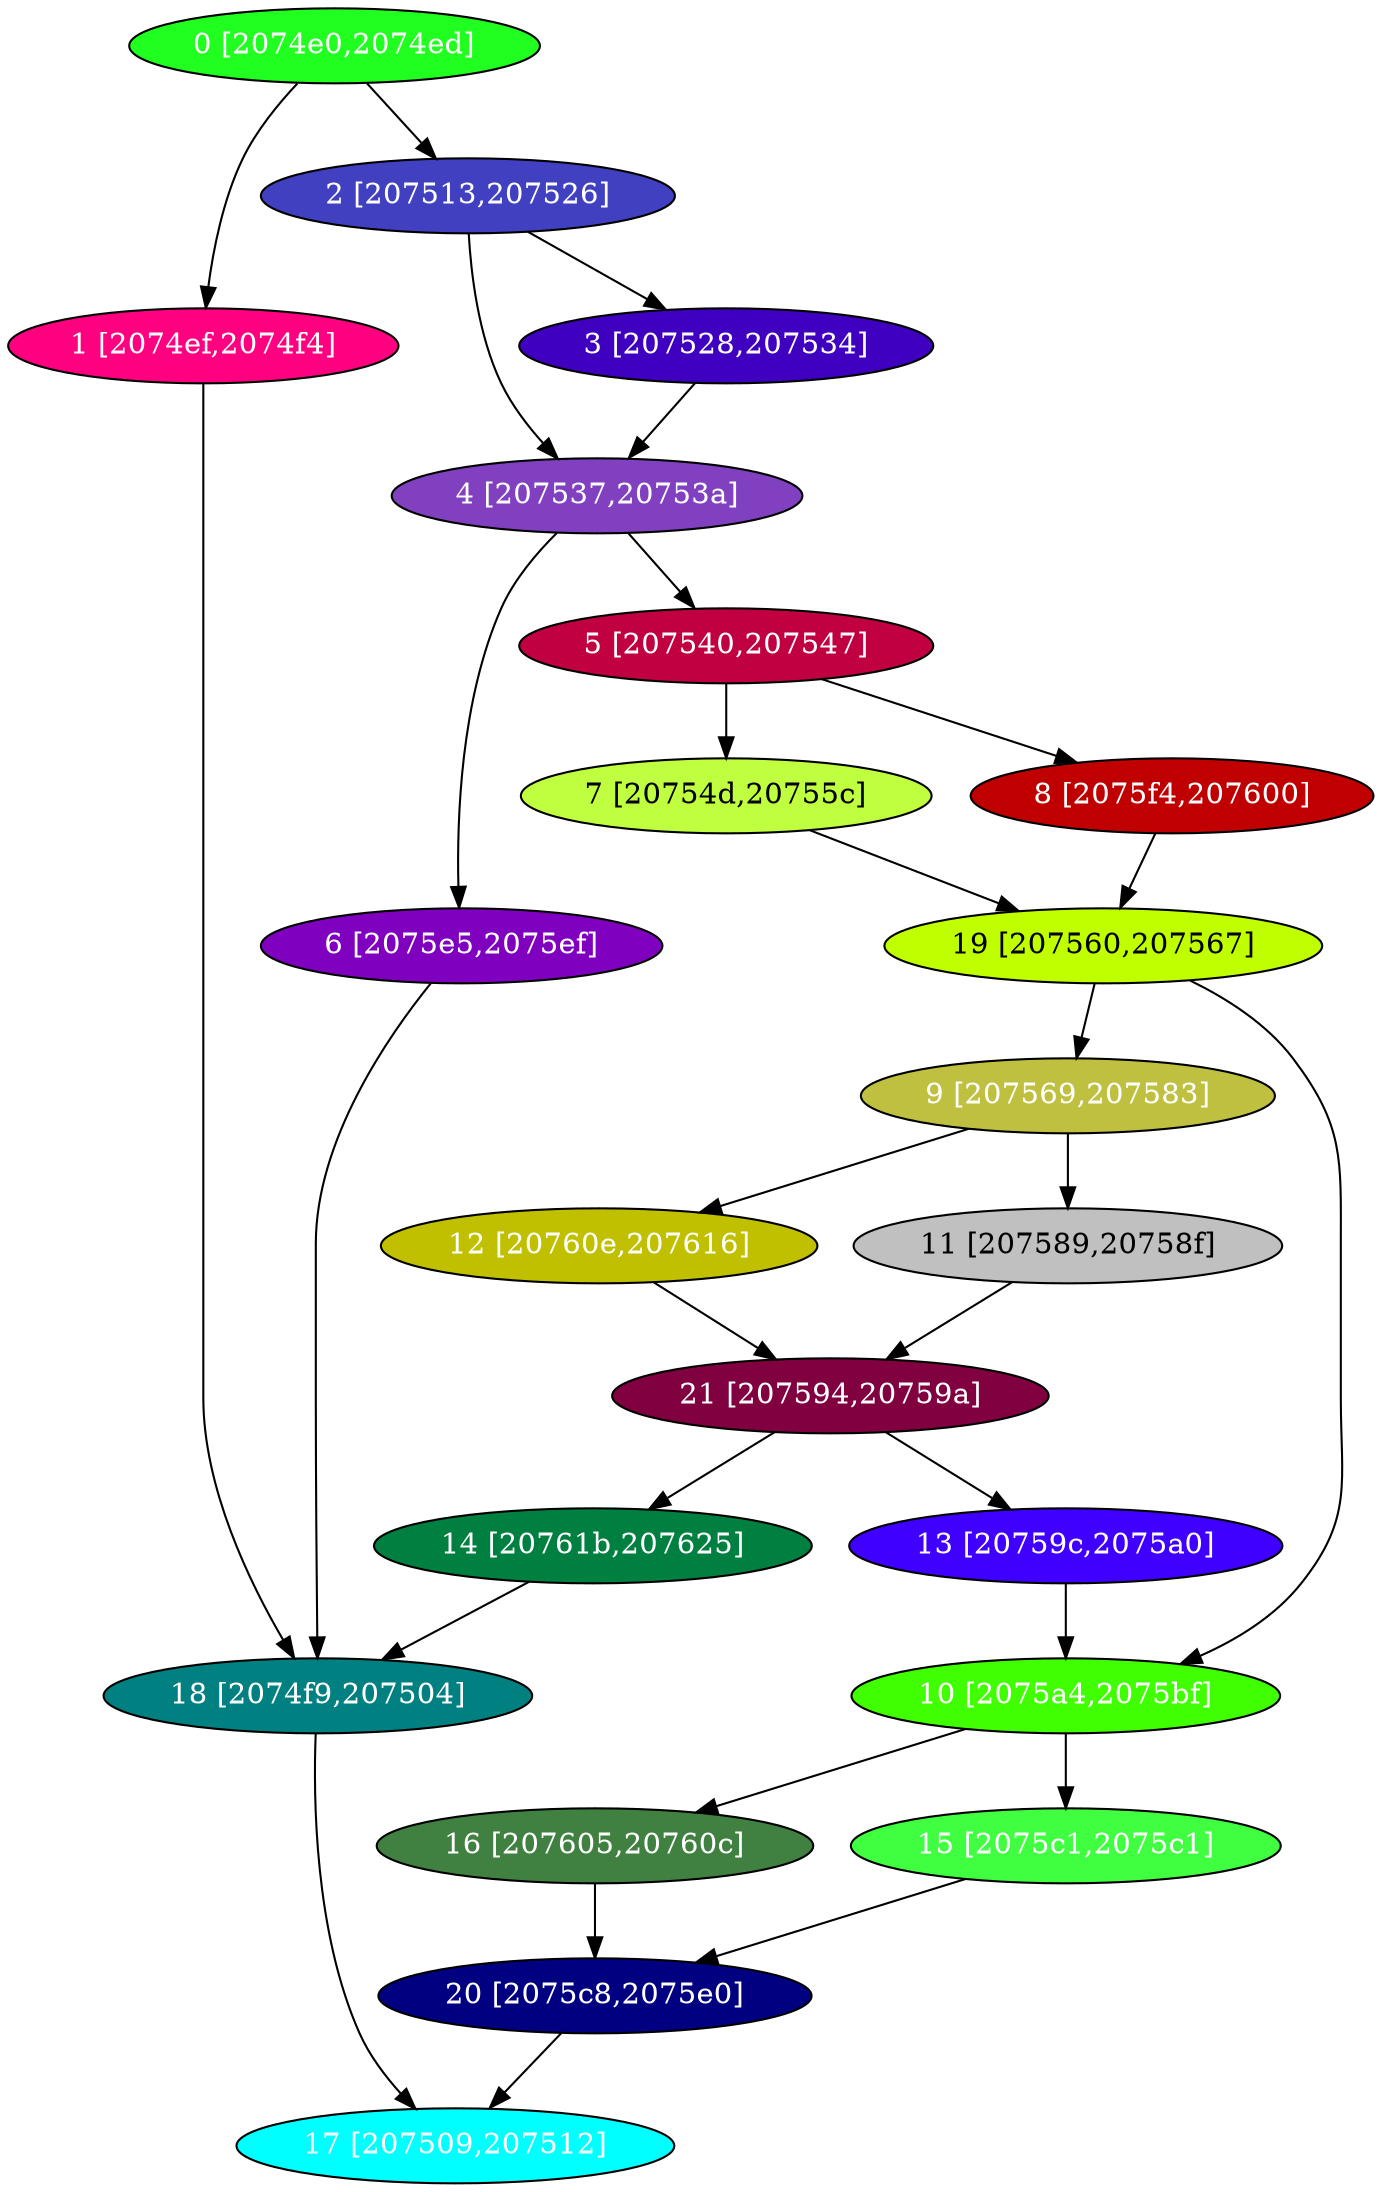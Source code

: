 diGraph libnss3{
	libnss3_0  [style=filled fillcolor="#20FF20" fontcolor="#ffffff" shape=oval label="0 [2074e0,2074ed]"]
	libnss3_1  [style=filled fillcolor="#FF0080" fontcolor="#ffffff" shape=oval label="1 [2074ef,2074f4]"]
	libnss3_2  [style=filled fillcolor="#4040C0" fontcolor="#ffffff" shape=oval label="2 [207513,207526]"]
	libnss3_3  [style=filled fillcolor="#4000C0" fontcolor="#ffffff" shape=oval label="3 [207528,207534]"]
	libnss3_4  [style=filled fillcolor="#8040C0" fontcolor="#ffffff" shape=oval label="4 [207537,20753a]"]
	libnss3_5  [style=filled fillcolor="#C00040" fontcolor="#ffffff" shape=oval label="5 [207540,207547]"]
	libnss3_6  [style=filled fillcolor="#8000C0" fontcolor="#ffffff" shape=oval label="6 [2075e5,2075ef]"]
	libnss3_7  [style=filled fillcolor="#C0FF40" fontcolor="#000000" shape=oval label="7 [20754d,20755c]"]
	libnss3_8  [style=filled fillcolor="#C00000" fontcolor="#ffffff" shape=oval label="8 [2075f4,207600]"]
	libnss3_9  [style=filled fillcolor="#C0C040" fontcolor="#ffffff" shape=oval label="9 [207569,207583]"]
	libnss3_a  [style=filled fillcolor="#40FF00" fontcolor="#ffffff" shape=oval label="10 [2075a4,2075bf]"]
	libnss3_b  [style=filled fillcolor="#C0C0C0" fontcolor="#000000" shape=oval label="11 [207589,20758f]"]
	libnss3_c  [style=filled fillcolor="#C0C000" fontcolor="#ffffff" shape=oval label="12 [20760e,207616]"]
	libnss3_d  [style=filled fillcolor="#4000FF" fontcolor="#ffffff" shape=oval label="13 [20759c,2075a0]"]
	libnss3_e  [style=filled fillcolor="#008040" fontcolor="#ffffff" shape=oval label="14 [20761b,207625]"]
	libnss3_f  [style=filled fillcolor="#40FF40" fontcolor="#ffffff" shape=oval label="15 [2075c1,2075c1]"]
	libnss3_10  [style=filled fillcolor="#408040" fontcolor="#ffffff" shape=oval label="16 [207605,20760c]"]
	libnss3_11  [style=filled fillcolor="#00FFFF" fontcolor="#ffffff" shape=oval label="17 [207509,207512]"]
	libnss3_12  [style=filled fillcolor="#008080" fontcolor="#ffffff" shape=oval label="18 [2074f9,207504]"]
	libnss3_13  [style=filled fillcolor="#C0FF00" fontcolor="#000000" shape=oval label="19 [207560,207567]"]
	libnss3_14  [style=filled fillcolor="#000080" fontcolor="#ffffff" shape=oval label="20 [2075c8,2075e0]"]
	libnss3_15  [style=filled fillcolor="#800040" fontcolor="#ffffff" shape=oval label="21 [207594,20759a]"]

	libnss3_0 -> libnss3_1
	libnss3_0 -> libnss3_2
	libnss3_1 -> libnss3_12
	libnss3_2 -> libnss3_3
	libnss3_2 -> libnss3_4
	libnss3_3 -> libnss3_4
	libnss3_4 -> libnss3_5
	libnss3_4 -> libnss3_6
	libnss3_5 -> libnss3_7
	libnss3_5 -> libnss3_8
	libnss3_6 -> libnss3_12
	libnss3_7 -> libnss3_13
	libnss3_8 -> libnss3_13
	libnss3_9 -> libnss3_b
	libnss3_9 -> libnss3_c
	libnss3_a -> libnss3_f
	libnss3_a -> libnss3_10
	libnss3_b -> libnss3_15
	libnss3_c -> libnss3_15
	libnss3_d -> libnss3_a
	libnss3_e -> libnss3_12
	libnss3_f -> libnss3_14
	libnss3_10 -> libnss3_14
	libnss3_12 -> libnss3_11
	libnss3_13 -> libnss3_9
	libnss3_13 -> libnss3_a
	libnss3_14 -> libnss3_11
	libnss3_15 -> libnss3_d
	libnss3_15 -> libnss3_e
}